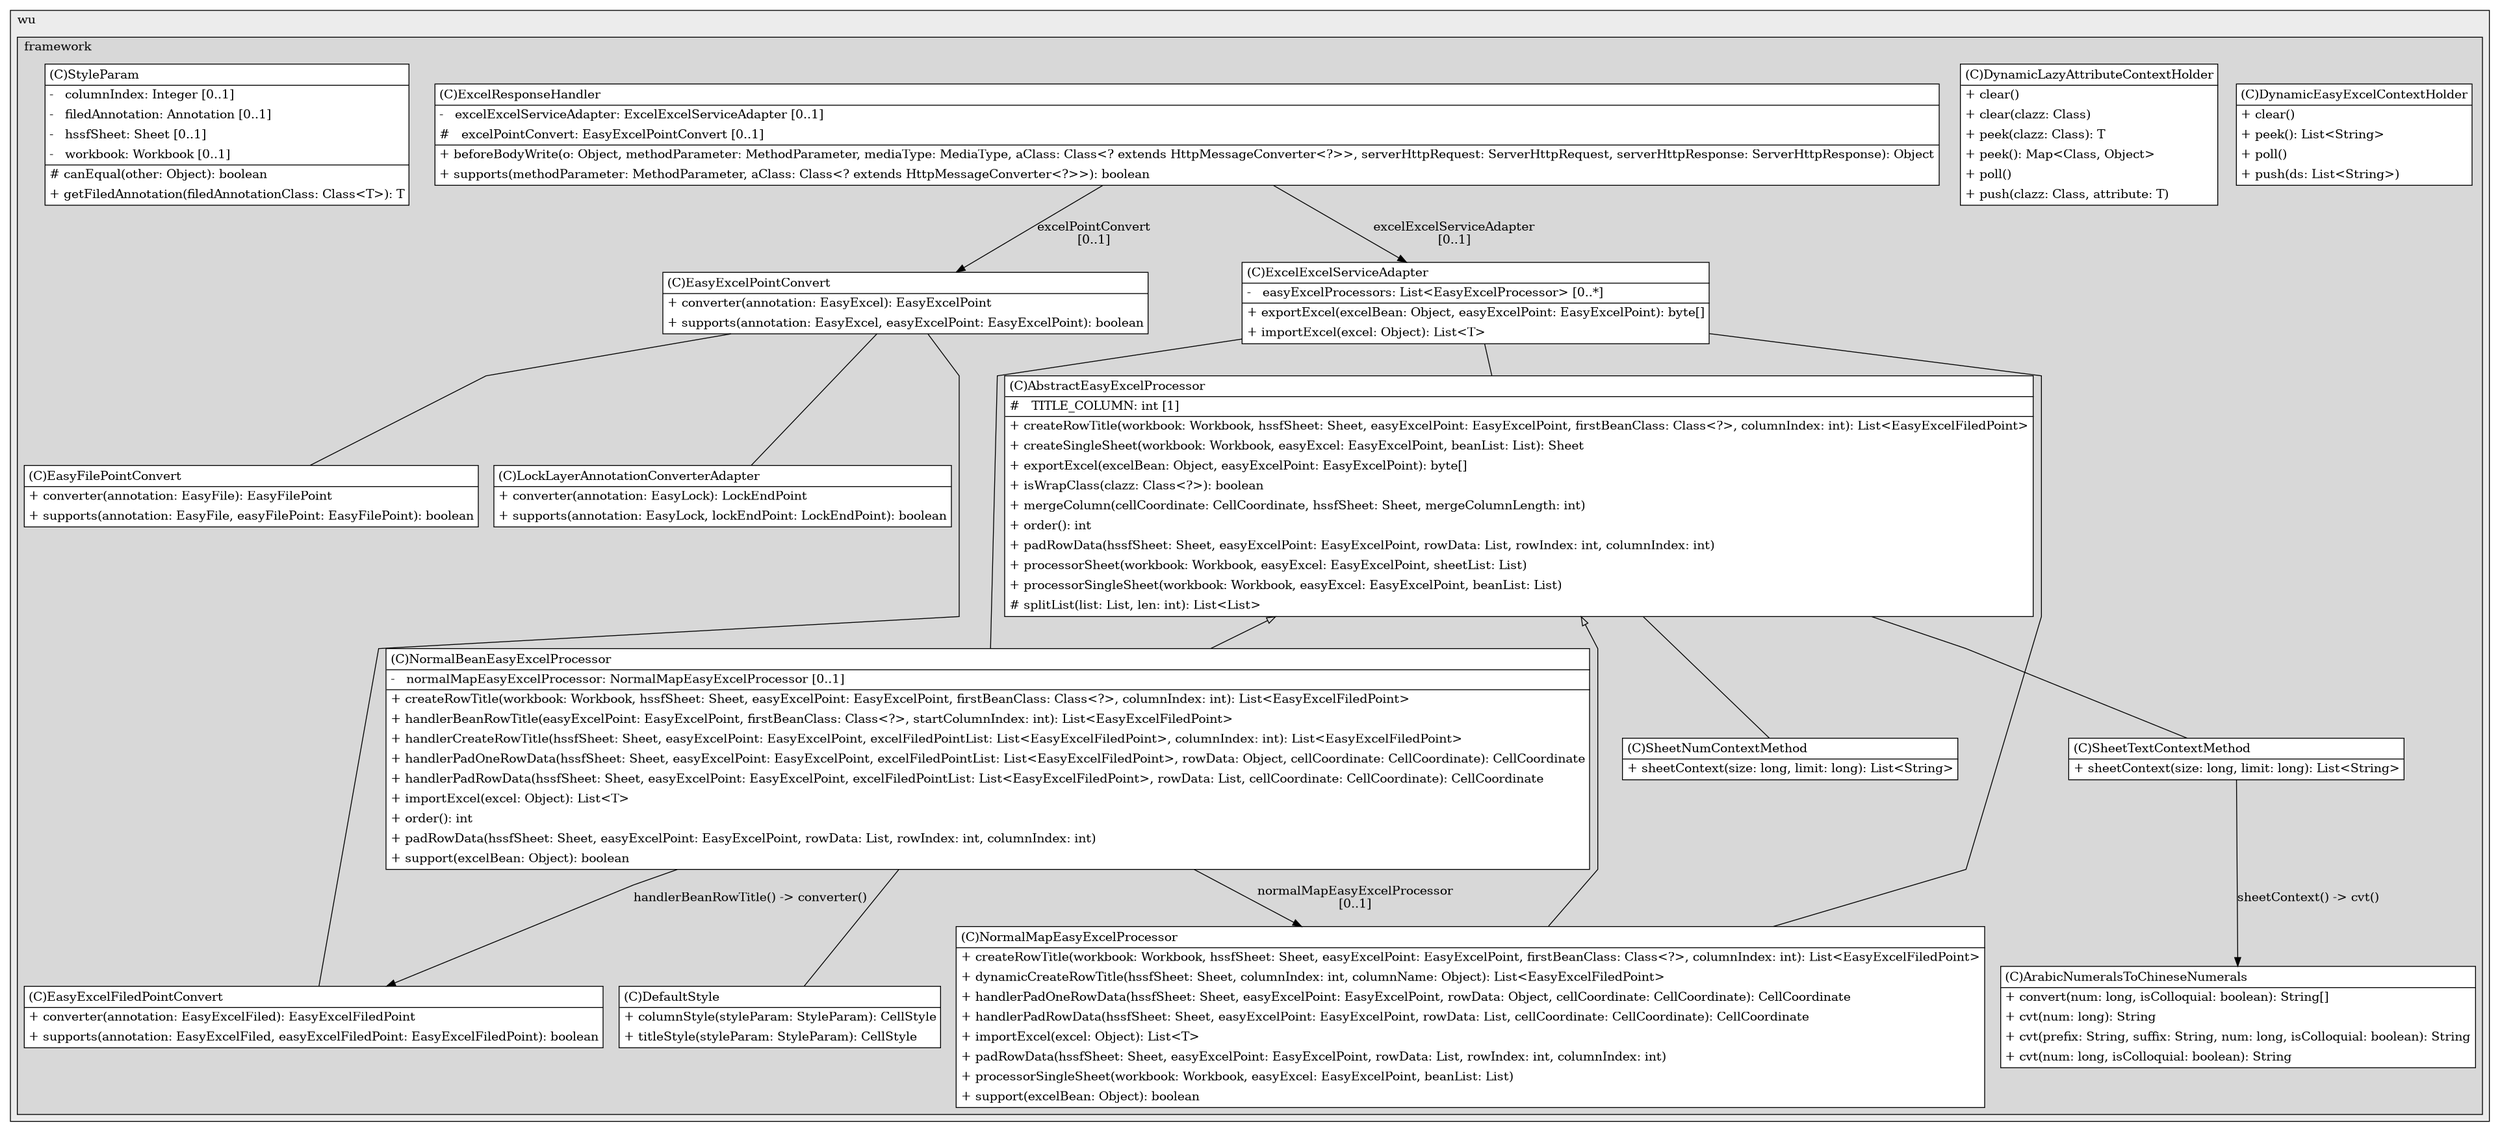 @startuml

/' diagram meta data start
config=StructureConfiguration;
{
  "projectClassification": {
    "searchMode": "OpenProject", // OpenProject, AllProjects
    "includedProjects": "",
    "pathEndKeywords": "*.impl",
    "isClientPath": "",
    "isClientName": "",
    "isTestPath": "",
    "isTestName": "",
    "isMappingPath": "",
    "isMappingName": "",
    "isDataAccessPath": "",
    "isDataAccessName": "",
    "isDataStructurePath": "",
    "isDataStructureName": "",
    "isInterfaceStructuresPath": "",
    "isInterfaceStructuresName": "",
    "isEntryPointPath": "",
    "isEntryPointName": "",
    "treatFinalFieldsAsMandatory": false
  },
  "graphRestriction": {
    "classPackageExcludeFilter": "",
    "classPackageIncludeFilter": "",
    "classNameExcludeFilter": "",
    "classNameIncludeFilter": "",
    "methodNameExcludeFilter": "",
    "methodNameIncludeFilter": "",
    "removeByInheritance": "", // inheritance/annotation based filtering is done in a second step
    "removeByAnnotation": "",
    "removeByClassPackage": "", // cleanup the graph after inheritance/annotation based filtering is done
    "removeByClassName": "",
    "cutMappings": false,
    "cutEnum": true,
    "cutTests": true,
    "cutClient": true,
    "cutDataAccess": false,
    "cutInterfaceStructures": false,
    "cutDataStructures": false,
    "cutGetterAndSetter": true,
    "cutConstructors": true
  },
  "graphTraversal": {
    "forwardDepth": 6,
    "backwardDepth": 6,
    "classPackageExcludeFilter": "",
    "classPackageIncludeFilter": "",
    "classNameExcludeFilter": "",
    "classNameIncludeFilter": "",
    "methodNameExcludeFilter": "",
    "methodNameIncludeFilter": "",
    "hideMappings": false,
    "hideDataStructures": false,
    "hidePrivateMethods": true,
    "hideInterfaceCalls": true, // indirection: implementation -> interface (is hidden) -> implementation
    "onlyShowApplicationEntryPoints": false, // root node is included
    "useMethodCallsForStructureDiagram": "ForwardOnly" // ForwardOnly, BothDirections, No
  },
  "details": {
    "aggregation": "GroupByClass", // ByClass, GroupByClass, None
    "showClassGenericTypes": true,
    "showMethods": true,
    "showMethodParameterNames": true,
    "showMethodParameterTypes": true,
    "showMethodReturnType": true,
    "showPackageLevels": 2,
    "showDetailedClassStructure": true
  },
  "rootClass": "com.wu.framework.easy.excel.web.ExcelResponseHandler",
  "extensionCallbackMethod": "" // qualified.class.name#methodName - signature: public static String method(String)
}
diagram meta data end '/



digraph g {
    rankdir="TB"
    splines=polyline
    

'nodes 
subgraph cluster_3806 { 
   	label=wu
	labeljust=l
	fillcolor="#ececec"
	style=filled
   
   subgraph cluster_1512450322 { 
   	label=framework
	labeljust=l
	fillcolor="#d8d8d8"
	style=filled
   
   AbstractEasyExcelProcessor452076030[
	label=<<TABLE BORDER="1" CELLBORDER="0" CELLPADDING="4" CELLSPACING="0">
<TR><TD ALIGN="LEFT" >(C)AbstractEasyExcelProcessor</TD></TR>
<HR/>
<TR><TD ALIGN="LEFT" >#   TITLE_COLUMN: int [1]</TD></TR>
<HR/>
<TR><TD ALIGN="LEFT" >+ createRowTitle(workbook: Workbook, hssfSheet: Sheet, easyExcelPoint: EasyExcelPoint, firstBeanClass: Class&lt;?&gt;, columnIndex: int): List&lt;EasyExcelFiledPoint&gt;</TD></TR>
<TR><TD ALIGN="LEFT" >+ createSingleSheet(workbook: Workbook, easyExcel: EasyExcelPoint, beanList: List): Sheet</TD></TR>
<TR><TD ALIGN="LEFT" >+ exportExcel(excelBean: Object, easyExcelPoint: EasyExcelPoint): byte[]</TD></TR>
<TR><TD ALIGN="LEFT" >+ isWrapClass(clazz: Class&lt;?&gt;): boolean</TD></TR>
<TR><TD ALIGN="LEFT" >+ mergeColumn(cellCoordinate: CellCoordinate, hssfSheet: Sheet, mergeColumnLength: int)</TD></TR>
<TR><TD ALIGN="LEFT" >+ order(): int</TD></TR>
<TR><TD ALIGN="LEFT" >+ padRowData(hssfSheet: Sheet, easyExcelPoint: EasyExcelPoint, rowData: List, rowIndex: int, columnIndex: int)</TD></TR>
<TR><TD ALIGN="LEFT" >+ processorSheet(workbook: Workbook, easyExcel: EasyExcelPoint, sheetList: List)</TD></TR>
<TR><TD ALIGN="LEFT" >+ processorSingleSheet(workbook: Workbook, easyExcel: EasyExcelPoint, beanList: List)</TD></TR>
<TR><TD ALIGN="LEFT" ># splitList(list: List, len: int): List&lt;List&gt;</TD></TR>
</TABLE>>
	style=filled
	margin=0
	shape=plaintext
	fillcolor="#FFFFFF"
];

ArabicNumeralsToChineseNumerals59717778[
	label=<<TABLE BORDER="1" CELLBORDER="0" CELLPADDING="4" CELLSPACING="0">
<TR><TD ALIGN="LEFT" >(C)ArabicNumeralsToChineseNumerals</TD></TR>
<HR/>
<TR><TD ALIGN="LEFT" >+ convert(num: long, isColloquial: boolean): String[]</TD></TR>
<TR><TD ALIGN="LEFT" >+ cvt(num: long): String</TD></TR>
<TR><TD ALIGN="LEFT" >+ cvt(prefix: String, suffix: String, num: long, isColloquial: boolean): String</TD></TR>
<TR><TD ALIGN="LEFT" >+ cvt(num: long, isColloquial: boolean): String</TD></TR>
</TABLE>>
	style=filled
	margin=0
	shape=plaintext
	fillcolor="#FFFFFF"
];

DefaultStyle1770942808[
	label=<<TABLE BORDER="1" CELLBORDER="0" CELLPADDING="4" CELLSPACING="0">
<TR><TD ALIGN="LEFT" >(C)DefaultStyle</TD></TR>
<HR/>
<TR><TD ALIGN="LEFT" >+ columnStyle(styleParam: StyleParam): CellStyle</TD></TR>
<TR><TD ALIGN="LEFT" >+ titleStyle(styleParam: StyleParam): CellStyle</TD></TR>
</TABLE>>
	style=filled
	margin=0
	shape=plaintext
	fillcolor="#FFFFFF"
];

DynamicEasyExcelContextHolder89138258[
	label=<<TABLE BORDER="1" CELLBORDER="0" CELLPADDING="4" CELLSPACING="0">
<TR><TD ALIGN="LEFT" >(C)DynamicEasyExcelContextHolder</TD></TR>
<HR/>
<TR><TD ALIGN="LEFT" >+ clear()</TD></TR>
<TR><TD ALIGN="LEFT" >+ peek(): List&lt;String&gt;</TD></TR>
<TR><TD ALIGN="LEFT" >+ poll()</TD></TR>
<TR><TD ALIGN="LEFT" >+ push(ds: List&lt;String&gt;)</TD></TR>
</TABLE>>
	style=filled
	margin=0
	shape=plaintext
	fillcolor="#FFFFFF"
];

DynamicLazyAttributeContextHolder1809989846[
	label=<<TABLE BORDER="1" CELLBORDER="0" CELLPADDING="4" CELLSPACING="0">
<TR><TD ALIGN="LEFT" >(C)DynamicLazyAttributeContextHolder</TD></TR>
<HR/>
<TR><TD ALIGN="LEFT" >+ clear()</TD></TR>
<TR><TD ALIGN="LEFT" >+ clear(clazz: Class)</TD></TR>
<TR><TD ALIGN="LEFT" >+ peek(clazz: Class): T</TD></TR>
<TR><TD ALIGN="LEFT" >+ peek(): Map&lt;Class, Object&gt;</TD></TR>
<TR><TD ALIGN="LEFT" >+ poll()</TD></TR>
<TR><TD ALIGN="LEFT" >+ push(clazz: Class, attribute: T)</TD></TR>
</TABLE>>
	style=filled
	margin=0
	shape=plaintext
	fillcolor="#FFFFFF"
];

EasyExcelFiledPointConvert1664931562[
	label=<<TABLE BORDER="1" CELLBORDER="0" CELLPADDING="4" CELLSPACING="0">
<TR><TD ALIGN="LEFT" >(C)EasyExcelFiledPointConvert</TD></TR>
<HR/>
<TR><TD ALIGN="LEFT" >+ converter(annotation: EasyExcelFiled): EasyExcelFiledPoint</TD></TR>
<TR><TD ALIGN="LEFT" >+ supports(annotation: EasyExcelFiled, easyExcelFiledPoint: EasyExcelFiledPoint): boolean</TD></TR>
</TABLE>>
	style=filled
	margin=0
	shape=plaintext
	fillcolor="#FFFFFF"
];

EasyExcelPointConvert1664931562[
	label=<<TABLE BORDER="1" CELLBORDER="0" CELLPADDING="4" CELLSPACING="0">
<TR><TD ALIGN="LEFT" >(C)EasyExcelPointConvert</TD></TR>
<HR/>
<TR><TD ALIGN="LEFT" >+ converter(annotation: EasyExcel): EasyExcelPoint</TD></TR>
<TR><TD ALIGN="LEFT" >+ supports(annotation: EasyExcel, easyExcelPoint: EasyExcelPoint): boolean</TD></TR>
</TABLE>>
	style=filled
	margin=0
	shape=plaintext
	fillcolor="#FFFFFF"
];

EasyFilePointConvert1664931562[
	label=<<TABLE BORDER="1" CELLBORDER="0" CELLPADDING="4" CELLSPACING="0">
<TR><TD ALIGN="LEFT" >(C)EasyFilePointConvert</TD></TR>
<HR/>
<TR><TD ALIGN="LEFT" >+ converter(annotation: EasyFile): EasyFilePoint</TD></TR>
<TR><TD ALIGN="LEFT" >+ supports(annotation: EasyFile, easyFilePoint: EasyFilePoint): boolean</TD></TR>
</TABLE>>
	style=filled
	margin=0
	shape=plaintext
	fillcolor="#FFFFFF"
];

ExcelExcelServiceAdapter452076030[
	label=<<TABLE BORDER="1" CELLBORDER="0" CELLPADDING="4" CELLSPACING="0">
<TR><TD ALIGN="LEFT" >(C)ExcelExcelServiceAdapter</TD></TR>
<HR/>
<TR><TD ALIGN="LEFT" >-   easyExcelProcessors: List&lt;EasyExcelProcessor&gt; [0..*]</TD></TR>
<HR/>
<TR><TD ALIGN="LEFT" >+ exportExcel(excelBean: Object, easyExcelPoint: EasyExcelPoint): byte[]</TD></TR>
<TR><TD ALIGN="LEFT" >+ importExcel(excel: Object): List&lt;T&gt;</TD></TR>
</TABLE>>
	style=filled
	margin=0
	shape=plaintext
	fillcolor="#FFFFFF"
];

ExcelResponseHandler1664495812[
	label=<<TABLE BORDER="1" CELLBORDER="0" CELLPADDING="4" CELLSPACING="0">
<TR><TD ALIGN="LEFT" >(C)ExcelResponseHandler</TD></TR>
<HR/>
<TR><TD ALIGN="LEFT" >-   excelExcelServiceAdapter: ExcelExcelServiceAdapter [0..1]</TD></TR>
<TR><TD ALIGN="LEFT" >#   excelPointConvert: EasyExcelPointConvert [0..1]</TD></TR>
<HR/>
<TR><TD ALIGN="LEFT" >+ beforeBodyWrite(o: Object, methodParameter: MethodParameter, mediaType: MediaType, aClass: Class&lt;? extends HttpMessageConverter&lt;?&gt;&gt;, serverHttpRequest: ServerHttpRequest, serverHttpResponse: ServerHttpResponse): Object</TD></TR>
<TR><TD ALIGN="LEFT" >+ supports(methodParameter: MethodParameter, aClass: Class&lt;? extends HttpMessageConverter&lt;?&gt;&gt;): boolean</TD></TR>
</TABLE>>
	style=filled
	margin=0
	shape=plaintext
	fillcolor="#FFFFFF"
];

LockLayerAnnotationConverterAdapter232275428[
	label=<<TABLE BORDER="1" CELLBORDER="0" CELLPADDING="4" CELLSPACING="0">
<TR><TD ALIGN="LEFT" >(C)LockLayerAnnotationConverterAdapter</TD></TR>
<HR/>
<TR><TD ALIGN="LEFT" >+ converter(annotation: EasyLock): LockEndPoint</TD></TR>
<TR><TD ALIGN="LEFT" >+ supports(annotation: EasyLock, lockEndPoint: LockEndPoint): boolean</TD></TR>
</TABLE>>
	style=filled
	margin=0
	shape=plaintext
	fillcolor="#FFFFFF"
];

NormalBeanEasyExcelProcessor452076030[
	label=<<TABLE BORDER="1" CELLBORDER="0" CELLPADDING="4" CELLSPACING="0">
<TR><TD ALIGN="LEFT" >(C)NormalBeanEasyExcelProcessor</TD></TR>
<HR/>
<TR><TD ALIGN="LEFT" >-   normalMapEasyExcelProcessor: NormalMapEasyExcelProcessor [0..1]</TD></TR>
<HR/>
<TR><TD ALIGN="LEFT" >+ createRowTitle(workbook: Workbook, hssfSheet: Sheet, easyExcelPoint: EasyExcelPoint, firstBeanClass: Class&lt;?&gt;, columnIndex: int): List&lt;EasyExcelFiledPoint&gt;</TD></TR>
<TR><TD ALIGN="LEFT" >+ handlerBeanRowTitle(easyExcelPoint: EasyExcelPoint, firstBeanClass: Class&lt;?&gt;, startColumnIndex: int): List&lt;EasyExcelFiledPoint&gt;</TD></TR>
<TR><TD ALIGN="LEFT" >+ handlerCreateRowTitle(hssfSheet: Sheet, easyExcelPoint: EasyExcelPoint, excelFiledPointList: List&lt;EasyExcelFiledPoint&gt;, columnIndex: int): List&lt;EasyExcelFiledPoint&gt;</TD></TR>
<TR><TD ALIGN="LEFT" >+ handlerPadOneRowData(hssfSheet: Sheet, easyExcelPoint: EasyExcelPoint, excelFiledPointList: List&lt;EasyExcelFiledPoint&gt;, rowData: Object, cellCoordinate: CellCoordinate): CellCoordinate</TD></TR>
<TR><TD ALIGN="LEFT" >+ handlerPadRowData(hssfSheet: Sheet, easyExcelPoint: EasyExcelPoint, excelFiledPointList: List&lt;EasyExcelFiledPoint&gt;, rowData: List, cellCoordinate: CellCoordinate): CellCoordinate</TD></TR>
<TR><TD ALIGN="LEFT" >+ importExcel(excel: Object): List&lt;T&gt;</TD></TR>
<TR><TD ALIGN="LEFT" >+ order(): int</TD></TR>
<TR><TD ALIGN="LEFT" >+ padRowData(hssfSheet: Sheet, easyExcelPoint: EasyExcelPoint, rowData: List, rowIndex: int, columnIndex: int)</TD></TR>
<TR><TD ALIGN="LEFT" >+ support(excelBean: Object): boolean</TD></TR>
</TABLE>>
	style=filled
	margin=0
	shape=plaintext
	fillcolor="#FFFFFF"
];

NormalMapEasyExcelProcessor452076030[
	label=<<TABLE BORDER="1" CELLBORDER="0" CELLPADDING="4" CELLSPACING="0">
<TR><TD ALIGN="LEFT" >(C)NormalMapEasyExcelProcessor</TD></TR>
<HR/>
<TR><TD ALIGN="LEFT" >+ createRowTitle(workbook: Workbook, hssfSheet: Sheet, easyExcelPoint: EasyExcelPoint, firstBeanClass: Class&lt;?&gt;, columnIndex: int): List&lt;EasyExcelFiledPoint&gt;</TD></TR>
<TR><TD ALIGN="LEFT" >+ dynamicCreateRowTitle(hssfSheet: Sheet, columnIndex: int, columnName: Object): List&lt;EasyExcelFiledPoint&gt;</TD></TR>
<TR><TD ALIGN="LEFT" >+ handlerPadOneRowData(hssfSheet: Sheet, easyExcelPoint: EasyExcelPoint, rowData: Object, cellCoordinate: CellCoordinate): CellCoordinate</TD></TR>
<TR><TD ALIGN="LEFT" >+ handlerPadRowData(hssfSheet: Sheet, easyExcelPoint: EasyExcelPoint, rowData: List, cellCoordinate: CellCoordinate): CellCoordinate</TD></TR>
<TR><TD ALIGN="LEFT" >+ importExcel(excel: Object): List&lt;T&gt;</TD></TR>
<TR><TD ALIGN="LEFT" >+ padRowData(hssfSheet: Sheet, easyExcelPoint: EasyExcelPoint, rowData: List, rowIndex: int, columnIndex: int)</TD></TR>
<TR><TD ALIGN="LEFT" >+ processorSingleSheet(workbook: Workbook, easyExcel: EasyExcelPoint, beanList: List)</TD></TR>
<TR><TD ALIGN="LEFT" >+ support(excelBean: Object): boolean</TD></TR>
</TABLE>>
	style=filled
	margin=0
	shape=plaintext
	fillcolor="#FFFFFF"
];

SheetNumContextMethod59717778[
	label=<<TABLE BORDER="1" CELLBORDER="0" CELLPADDING="4" CELLSPACING="0">
<TR><TD ALIGN="LEFT" >(C)SheetNumContextMethod</TD></TR>
<HR/>
<TR><TD ALIGN="LEFT" >+ sheetContext(size: long, limit: long): List&lt;String&gt;</TD></TR>
</TABLE>>
	style=filled
	margin=0
	shape=plaintext
	fillcolor="#FFFFFF"
];

SheetTextContextMethod59717778[
	label=<<TABLE BORDER="1" CELLBORDER="0" CELLPADDING="4" CELLSPACING="0">
<TR><TD ALIGN="LEFT" >(C)SheetTextContextMethod</TD></TR>
<HR/>
<TR><TD ALIGN="LEFT" >+ sheetContext(size: long, limit: long): List&lt;String&gt;</TD></TR>
</TABLE>>
	style=filled
	margin=0
	shape=plaintext
	fillcolor="#FFFFFF"
];

StyleParam1770942808[
	label=<<TABLE BORDER="1" CELLBORDER="0" CELLPADDING="4" CELLSPACING="0">
<TR><TD ALIGN="LEFT" >(C)StyleParam</TD></TR>
<HR/>
<TR><TD ALIGN="LEFT" >-   columnIndex: Integer [0..1]</TD></TR>
<TR><TD ALIGN="LEFT" >-   filedAnnotation: Annotation [0..1]</TD></TR>
<TR><TD ALIGN="LEFT" >-   hssfSheet: Sheet [0..1]</TD></TR>
<TR><TD ALIGN="LEFT" >-   workbook: Workbook [0..1]</TD></TR>
<HR/>
<TR><TD ALIGN="LEFT" ># canEqual(other: Object): boolean</TD></TR>
<TR><TD ALIGN="LEFT" >+ getFiledAnnotation(filedAnnotationClass: Class&lt;T&gt;): T</TD></TR>
</TABLE>>
	style=filled
	margin=0
	shape=plaintext
	fillcolor="#FFFFFF"
];
} 
} 

'edges    
AbstractEasyExcelProcessor452076030 -> NormalBeanEasyExcelProcessor452076030[arrowhead=none, arrowtail=empty, dir=both];
AbstractEasyExcelProcessor452076030 -> NormalMapEasyExcelProcessor452076030[arrowhead=none, arrowtail=empty, dir=both];
AbstractEasyExcelProcessor452076030 -> SheetNumContextMethod59717778[arrowhead=none];
AbstractEasyExcelProcessor452076030 -> SheetTextContextMethod59717778[arrowhead=none];
EasyExcelPointConvert1664931562 -> EasyExcelFiledPointConvert1664931562[arrowhead=none];
EasyExcelPointConvert1664931562 -> EasyFilePointConvert1664931562[arrowhead=none];
EasyExcelPointConvert1664931562 -> LockLayerAnnotationConverterAdapter232275428[arrowhead=none];
ExcelExcelServiceAdapter452076030 -> AbstractEasyExcelProcessor452076030[arrowhead=none];
ExcelExcelServiceAdapter452076030 -> NormalBeanEasyExcelProcessor452076030[arrowhead=none];
ExcelExcelServiceAdapter452076030 -> NormalMapEasyExcelProcessor452076030[arrowhead=none];
ExcelResponseHandler1664495812 -> EasyExcelPointConvert1664931562[label="excelPointConvert
[0..1]"];
ExcelResponseHandler1664495812 -> ExcelExcelServiceAdapter452076030[label="excelExcelServiceAdapter
[0..1]"];
NormalBeanEasyExcelProcessor452076030 -> DefaultStyle1770942808[arrowhead=none];
NormalBeanEasyExcelProcessor452076030 -> EasyExcelFiledPointConvert1664931562[label="handlerBeanRowTitle() -> converter()"];
NormalBeanEasyExcelProcessor452076030 -> NormalMapEasyExcelProcessor452076030[label="normalMapEasyExcelProcessor
[0..1]"];
SheetTextContextMethod59717778 -> ArabicNumeralsToChineseNumerals59717778[label="sheetContext() -> cvt()"];
    
}
@enduml